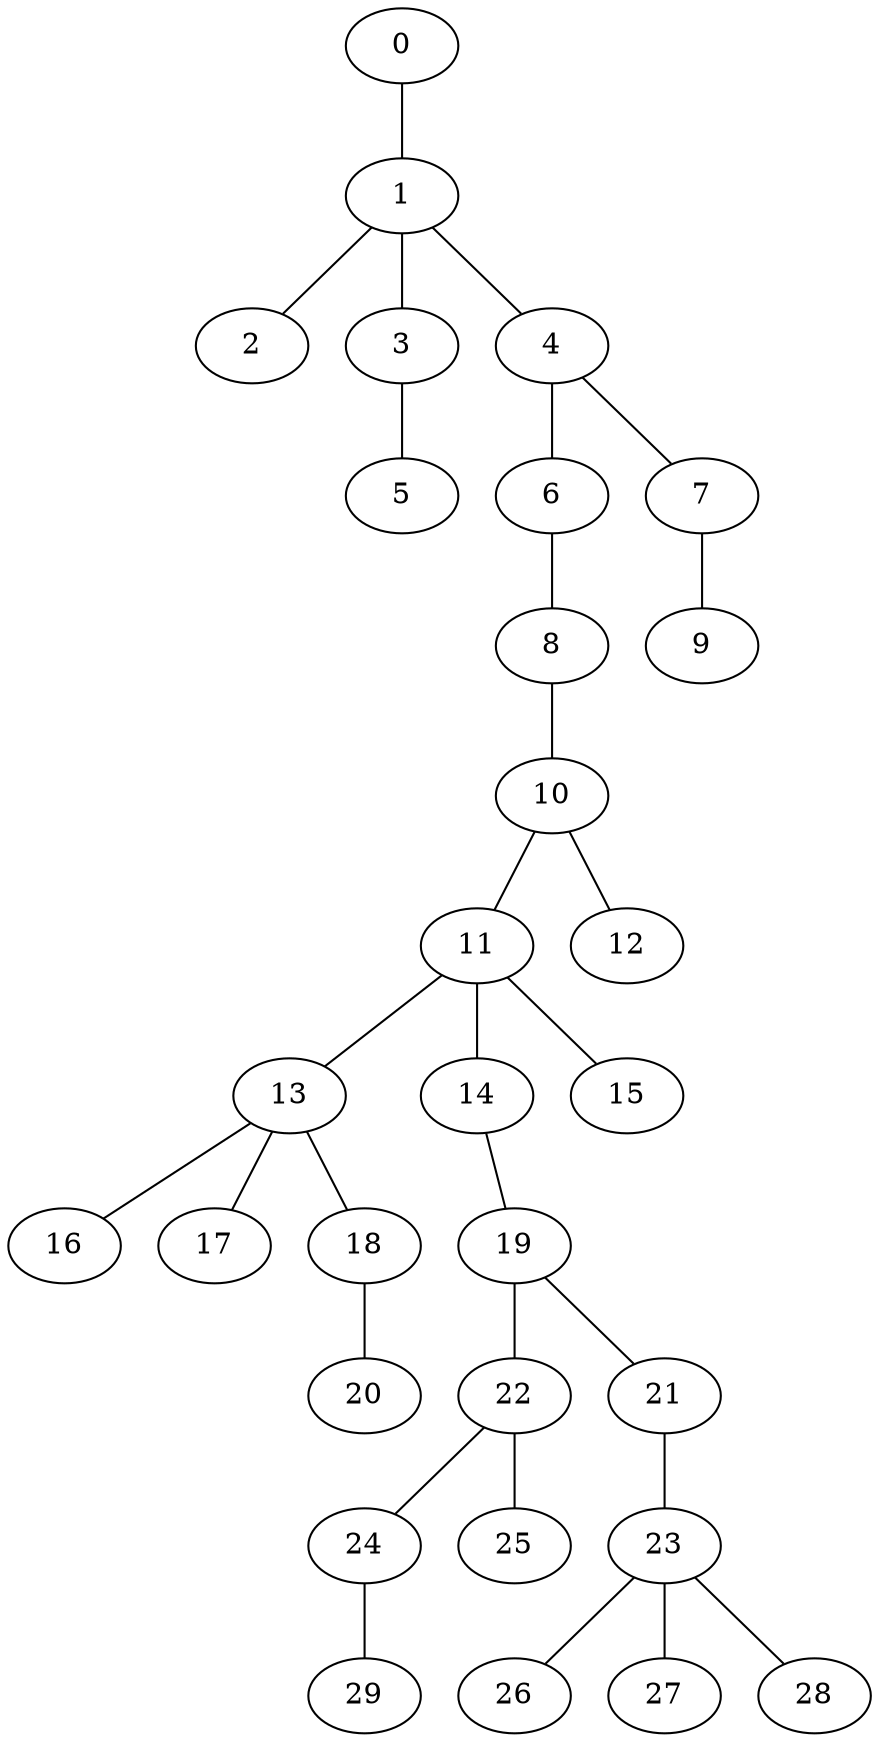 
graph graphname {
    0 -- 1
1 -- 2
1 -- 3
1 -- 4
3 -- 5
4 -- 6
4 -- 7
6 -- 8
7 -- 9
8 -- 10
10 -- 11
10 -- 12
11 -- 13
11 -- 14
11 -- 15
13 -- 16
13 -- 17
13 -- 18
14 -- 19
18 -- 20
19 -- 22
19 -- 21
21 -- 23
22 -- 24
22 -- 25
23 -- 26
23 -- 27
23 -- 28
24 -- 29

}
